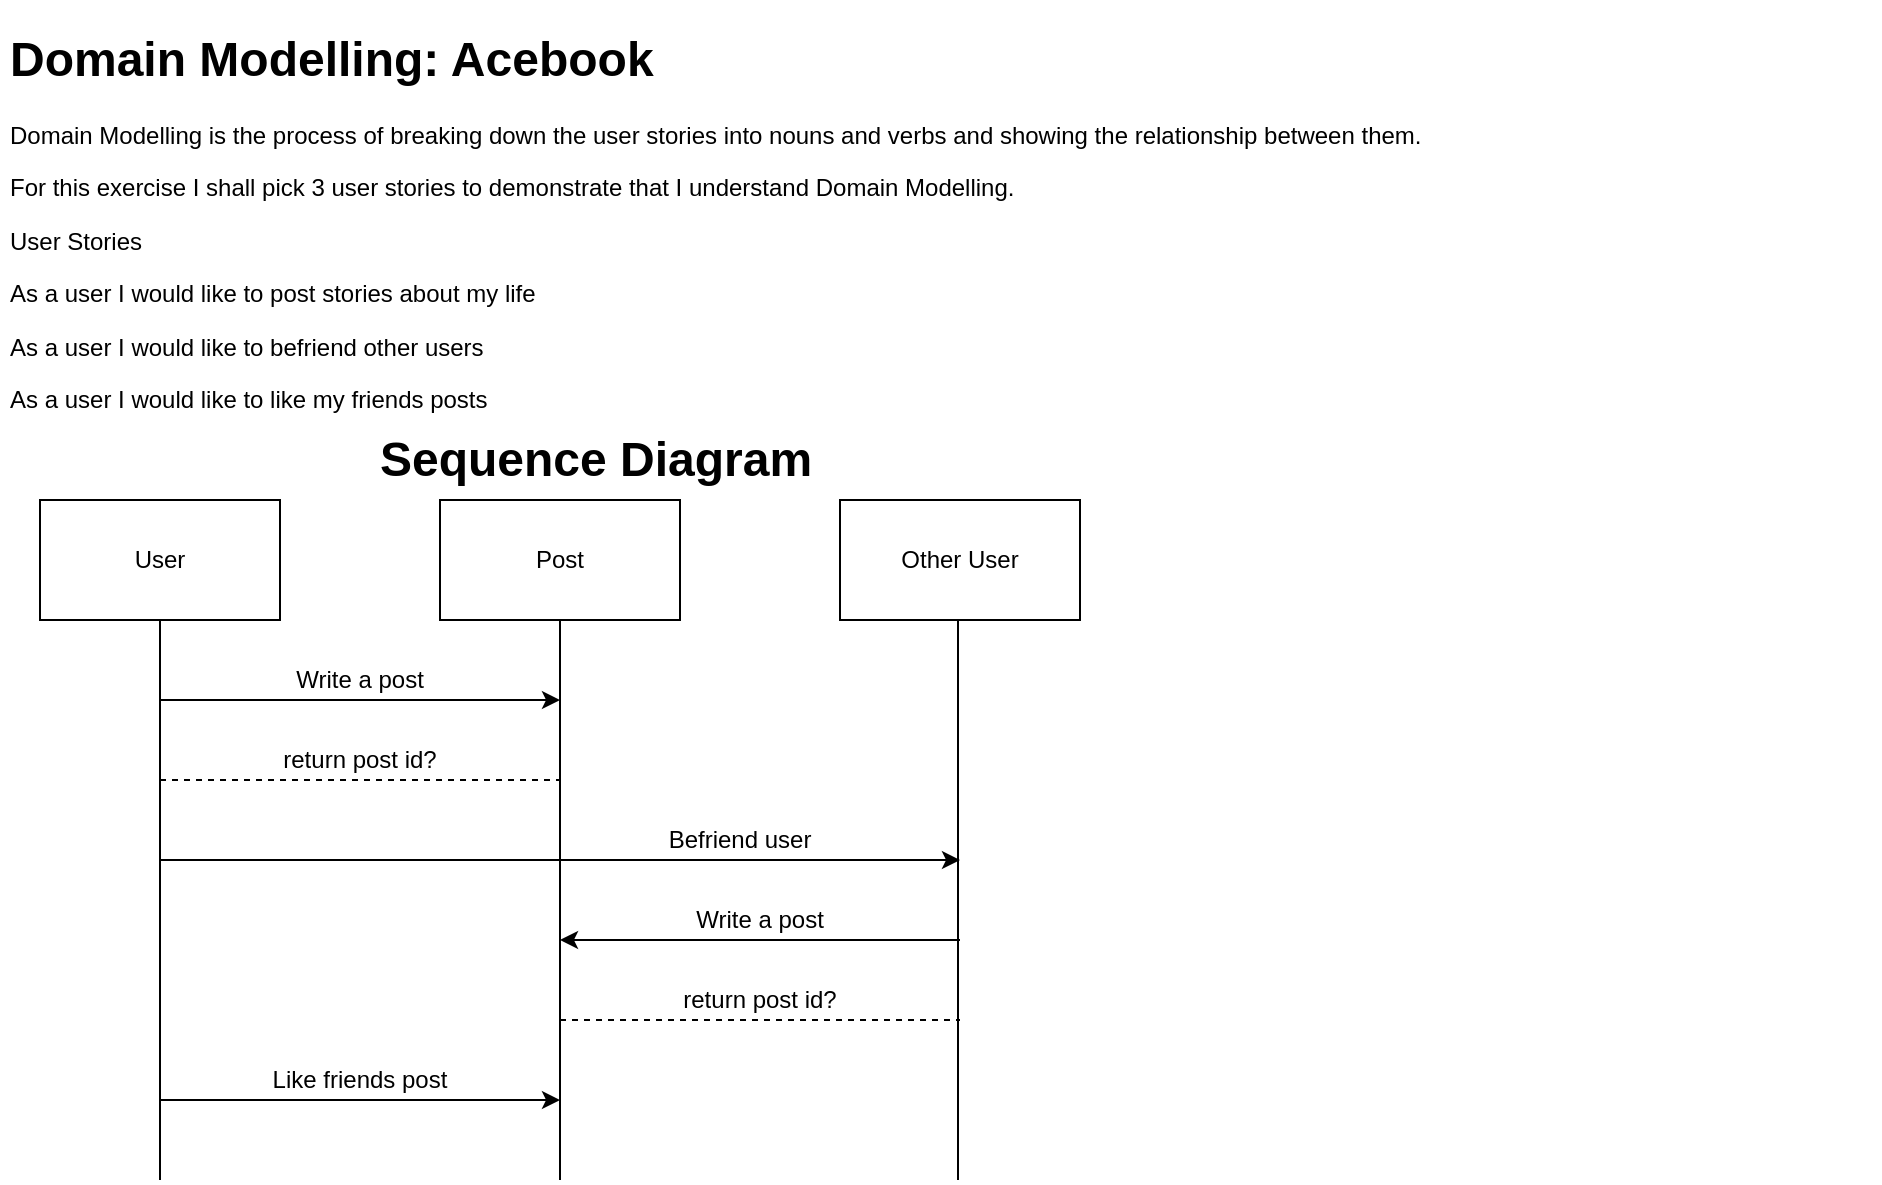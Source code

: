 <mxfile version="10.6.0" type="github"><diagram id="1N_pRjqjjH_vY8EF96jl" name="Page-1"><mxGraphModel dx="1074" dy="653" grid="1" gridSize="10" guides="1" tooltips="1" connect="1" arrows="1" fold="1" page="1" pageScale="1" pageWidth="1169" pageHeight="827" math="0" shadow="0"><root><mxCell id="0"/><mxCell id="1" parent="0"/><mxCell id="rqZAW3YMJO2BuBpzZMX7-1" value="&lt;h1&gt;Domain Modelling: Acebook&lt;/h1&gt;&lt;p&gt;Domain Modelling is the process of breaking down the user stories into nouns and verbs and showing the relationship between them.&lt;/p&gt;&lt;p&gt;For this exercise I shall pick 3 user stories to demonstrate that I understand Domain Modelling.&lt;/p&gt;&lt;p&gt;User Stories&lt;/p&gt;&lt;p&gt;As a user I would like to post stories about my life&lt;/p&gt;&lt;p&gt;As a user I would like to befriend other users&lt;/p&gt;&lt;p&gt;As a user I would like to like my friends posts&lt;/p&gt;&lt;p&gt;&lt;br&gt;&lt;/p&gt;&lt;p&gt;&lt;br&gt;&lt;/p&gt;" style="text;html=1;strokeColor=none;fillColor=none;spacing=5;spacingTop=-20;whiteSpace=wrap;overflow=hidden;rounded=0;" vertex="1" parent="1"><mxGeometry x="20" y="20" width="940" height="210" as="geometry"/></mxCell><mxCell id="rqZAW3YMJO2BuBpzZMX7-3" value="" style="rounded=0;whiteSpace=wrap;html=1;" vertex="1" parent="1"><mxGeometry x="40" y="260" width="120" height="60" as="geometry"/></mxCell><mxCell id="rqZAW3YMJO2BuBpzZMX7-4" value="User" style="text;html=1;strokeColor=none;fillColor=none;align=center;verticalAlign=middle;whiteSpace=wrap;rounded=0;" vertex="1" parent="1"><mxGeometry x="80" y="280" width="40" height="20" as="geometry"/></mxCell><mxCell id="rqZAW3YMJO2BuBpzZMX7-5" value="" style="rounded=0;whiteSpace=wrap;html=1;" vertex="1" parent="1"><mxGeometry x="240" y="260" width="120" height="60" as="geometry"/></mxCell><mxCell id="rqZAW3YMJO2BuBpzZMX7-6" value="Post" style="text;html=1;strokeColor=none;fillColor=none;align=center;verticalAlign=middle;whiteSpace=wrap;rounded=0;" vertex="1" parent="1"><mxGeometry x="280" y="280" width="40" height="20" as="geometry"/></mxCell><mxCell id="rqZAW3YMJO2BuBpzZMX7-7" value="" style="rounded=0;whiteSpace=wrap;html=1;" vertex="1" parent="1"><mxGeometry x="440" y="260" width="120" height="60" as="geometry"/></mxCell><mxCell id="rqZAW3YMJO2BuBpzZMX7-8" value="Other User" style="text;html=1;strokeColor=none;fillColor=none;align=center;verticalAlign=middle;whiteSpace=wrap;rounded=0;" vertex="1" parent="1"><mxGeometry x="460" y="280" width="80" height="20" as="geometry"/></mxCell><mxCell id="rqZAW3YMJO2BuBpzZMX7-9" value="" style="endArrow=none;html=1;entryX=0.5;entryY=1;entryDx=0;entryDy=0;" edge="1" parent="1" target="rqZAW3YMJO2BuBpzZMX7-3"><mxGeometry width="50" height="50" relative="1" as="geometry"><mxPoint x="100" y="600" as="sourcePoint"/><mxPoint x="70" y="340" as="targetPoint"/></mxGeometry></mxCell><mxCell id="rqZAW3YMJO2BuBpzZMX7-10" value="" style="endArrow=none;html=1;entryX=0.5;entryY=1;entryDx=0;entryDy=0;" edge="1" parent="1"><mxGeometry width="50" height="50" relative="1" as="geometry"><mxPoint x="300" y="600" as="sourcePoint"/><mxPoint x="300" y="320" as="targetPoint"/></mxGeometry></mxCell><mxCell id="rqZAW3YMJO2BuBpzZMX7-11" value="" style="endArrow=none;html=1;entryX=0.5;entryY=1;entryDx=0;entryDy=0;" edge="1" parent="1"><mxGeometry width="50" height="50" relative="1" as="geometry"><mxPoint x="499" y="600" as="sourcePoint"/><mxPoint x="499" y="320" as="targetPoint"/></mxGeometry></mxCell><mxCell id="rqZAW3YMJO2BuBpzZMX7-12" value="" style="endArrow=classic;html=1;" edge="1" parent="1"><mxGeometry width="50" height="50" relative="1" as="geometry"><mxPoint x="100" y="360" as="sourcePoint"/><mxPoint x="300" y="360" as="targetPoint"/></mxGeometry></mxCell><mxCell id="rqZAW3YMJO2BuBpzZMX7-14" value="Write a post" style="text;html=1;strokeColor=none;fillColor=none;align=center;verticalAlign=middle;whiteSpace=wrap;rounded=0;" vertex="1" parent="1"><mxGeometry x="150" y="340" width="100" height="20" as="geometry"/></mxCell><mxCell id="rqZAW3YMJO2BuBpzZMX7-15" value="" style="endArrow=none;dashed=1;html=1;" edge="1" parent="1"><mxGeometry width="50" height="50" relative="1" as="geometry"><mxPoint x="100" y="400" as="sourcePoint"/><mxPoint x="300" y="400" as="targetPoint"/></mxGeometry></mxCell><mxCell id="rqZAW3YMJO2BuBpzZMX7-17" value="return post id?" style="text;html=1;strokeColor=none;fillColor=none;align=center;verticalAlign=middle;whiteSpace=wrap;rounded=0;" vertex="1" parent="1"><mxGeometry x="150" y="380" width="100" height="20" as="geometry"/></mxCell><mxCell id="rqZAW3YMJO2BuBpzZMX7-18" value="" style="endArrow=classic;html=1;" edge="1" parent="1"><mxGeometry width="50" height="50" relative="1" as="geometry"><mxPoint x="100" y="440" as="sourcePoint"/><mxPoint x="500" y="440" as="targetPoint"/></mxGeometry></mxCell><mxCell id="rqZAW3YMJO2BuBpzZMX7-19" value="Befriend user" style="text;html=1;strokeColor=none;fillColor=none;align=center;verticalAlign=middle;whiteSpace=wrap;rounded=0;" vertex="1" parent="1"><mxGeometry x="340" y="420" width="100" height="20" as="geometry"/></mxCell><mxCell id="rqZAW3YMJO2BuBpzZMX7-20" value="" style="endArrow=classic;html=1;" edge="1" parent="1"><mxGeometry width="50" height="50" relative="1" as="geometry"><mxPoint x="500" y="480" as="sourcePoint"/><mxPoint x="300" y="480" as="targetPoint"/></mxGeometry></mxCell><mxCell id="rqZAW3YMJO2BuBpzZMX7-21" value="Write a post" style="text;html=1;strokeColor=none;fillColor=none;align=center;verticalAlign=middle;whiteSpace=wrap;rounded=0;" vertex="1" parent="1"><mxGeometry x="350" y="460" width="100" height="20" as="geometry"/></mxCell><mxCell id="rqZAW3YMJO2BuBpzZMX7-22" value="return post id?" style="text;html=1;strokeColor=none;fillColor=none;align=center;verticalAlign=middle;whiteSpace=wrap;rounded=0;" vertex="1" parent="1"><mxGeometry x="350" y="500" width="100" height="20" as="geometry"/></mxCell><mxCell id="rqZAW3YMJO2BuBpzZMX7-25" value="" style="endArrow=none;dashed=1;html=1;" edge="1" parent="1"><mxGeometry width="50" height="50" relative="1" as="geometry"><mxPoint x="300" y="520" as="sourcePoint"/><mxPoint x="500" y="520" as="targetPoint"/></mxGeometry></mxCell><mxCell id="rqZAW3YMJO2BuBpzZMX7-26" value="" style="endArrow=classic;html=1;" edge="1" parent="1"><mxGeometry width="50" height="50" relative="1" as="geometry"><mxPoint x="100" y="560" as="sourcePoint"/><mxPoint x="300" y="560" as="targetPoint"/></mxGeometry></mxCell><mxCell id="rqZAW3YMJO2BuBpzZMX7-27" value="Like friends post" style="text;html=1;strokeColor=none;fillColor=none;align=center;verticalAlign=middle;whiteSpace=wrap;rounded=0;" vertex="1" parent="1"><mxGeometry x="150" y="540" width="100" height="20" as="geometry"/></mxCell><mxCell id="rqZAW3YMJO2BuBpzZMX7-28" value="&lt;h1&gt;Sequence Diagram&lt;/h1&gt;" style="text;html=1;strokeColor=none;fillColor=none;spacing=5;spacingTop=-20;whiteSpace=wrap;overflow=hidden;rounded=0;" vertex="1" parent="1"><mxGeometry x="205" y="220" width="230" height="40" as="geometry"/></mxCell></root></mxGraphModel></diagram></mxfile>